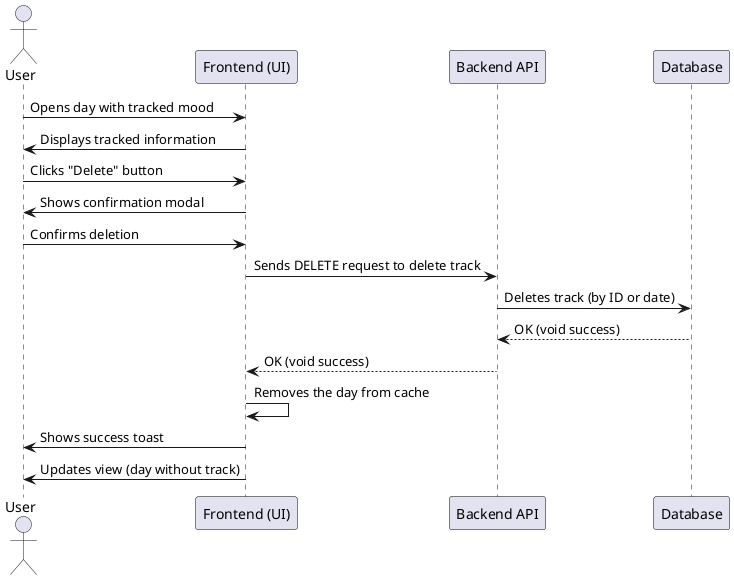 @startuml

skinparam participant {
    FontColor black
    BorderColor black
}

actor User

participant "Frontend (UI)" as UI
participant "Backend API" as API
participant "Database" as DB

User -> UI : Opens day with tracked mood
UI -> User : Displays tracked information

User -> UI : Clicks "Delete" button
UI -> User : Shows confirmation modal

User -> UI : Confirms deletion
UI -> API : Sends DELETE request to delete track
API -> DB : Deletes track (by ID or date)
DB --> API : OK (void success)
API --> UI : OK (void success)

UI -> UI : Removes the day from cache
UI -> User : Shows success toast
UI -> User : Updates view (day without track)

@enduml
